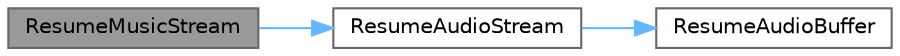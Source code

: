 digraph "ResumeMusicStream"
{
 // LATEX_PDF_SIZE
  bgcolor="transparent";
  edge [fontname=Helvetica,fontsize=10,labelfontname=Helvetica,labelfontsize=10];
  node [fontname=Helvetica,fontsize=10,shape=box,height=0.2,width=0.4];
  rankdir="LR";
  Node1 [id="Node000001",label="ResumeMusicStream",height=0.2,width=0.4,color="gray40", fillcolor="grey60", style="filled", fontcolor="black",tooltip=" "];
  Node1 -> Node2 [id="edge1_Node000001_Node000002",color="steelblue1",style="solid",tooltip=" "];
  Node2 [id="Node000002",label="ResumeAudioStream",height=0.2,width=0.4,color="grey40", fillcolor="white", style="filled",URL="$_classes_2lib_2raudio_8c.html#a2e84c13db97699aae83bf801f636652b",tooltip=" "];
  Node2 -> Node3 [id="edge2_Node000002_Node000003",color="steelblue1",style="solid",tooltip=" "];
  Node3 [id="Node000003",label="ResumeAudioBuffer",height=0.2,width=0.4,color="grey40", fillcolor="white", style="filled",URL="$_classes_2lib_2raudio_8c.html#a302afa9ea3e1961cad7dae4abb671e05",tooltip=" "];
}

